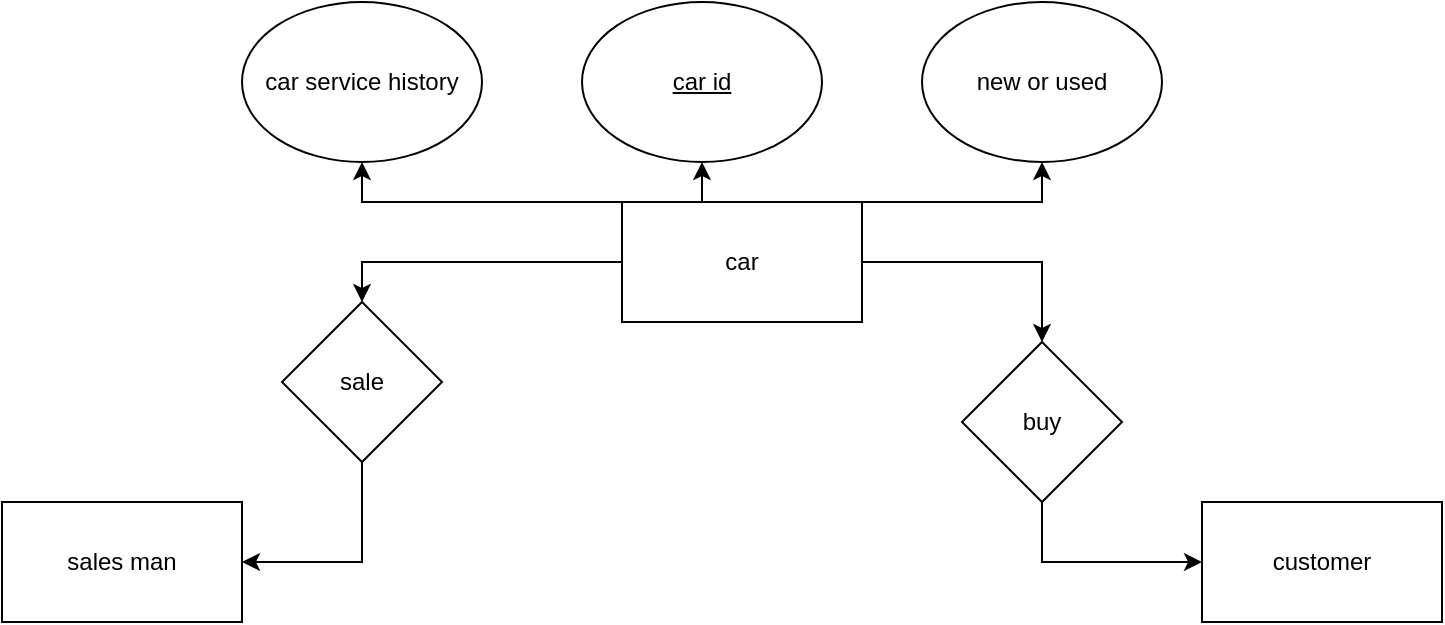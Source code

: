 <mxfile version="13.7.9" type="github">
  <diagram id="R2lEEEUBdFMjLlhIrx00" name="Page-1">
    <mxGraphModel dx="782" dy="1583" grid="1" gridSize="10" guides="1" tooltips="1" connect="1" arrows="1" fold="1" page="1" pageScale="1" pageWidth="850" pageHeight="1100" math="0" shadow="0" extFonts="Permanent Marker^https://fonts.googleapis.com/css?family=Permanent+Marker">
      <root>
        <mxCell id="0" />
        <mxCell id="1" parent="0" />
        <mxCell id="CmyvTzAQ2AaMNCMZPIMG-6" style="edgeStyle=orthogonalEdgeStyle;rounded=0;orthogonalLoop=1;jettySize=auto;html=1;exitX=0;exitY=0;exitDx=0;exitDy=0;entryX=0.5;entryY=1;entryDx=0;entryDy=0;" edge="1" parent="1" source="CmyvTzAQ2AaMNCMZPIMG-2" target="CmyvTzAQ2AaMNCMZPIMG-5">
          <mxGeometry relative="1" as="geometry">
            <Array as="points">
              <mxPoint x="220" y="90" />
            </Array>
          </mxGeometry>
        </mxCell>
        <mxCell id="CmyvTzAQ2AaMNCMZPIMG-7" style="edgeStyle=orthogonalEdgeStyle;rounded=0;orthogonalLoop=1;jettySize=auto;html=1;exitX=0.5;exitY=0;exitDx=0;exitDy=0;entryX=0.5;entryY=1;entryDx=0;entryDy=0;" edge="1" parent="1" source="CmyvTzAQ2AaMNCMZPIMG-2" target="CmyvTzAQ2AaMNCMZPIMG-4">
          <mxGeometry relative="1" as="geometry" />
        </mxCell>
        <mxCell id="CmyvTzAQ2AaMNCMZPIMG-9" style="edgeStyle=orthogonalEdgeStyle;rounded=0;orthogonalLoop=1;jettySize=auto;html=1;exitX=1;exitY=0;exitDx=0;exitDy=0;entryX=0.5;entryY=1;entryDx=0;entryDy=0;" edge="1" parent="1" source="CmyvTzAQ2AaMNCMZPIMG-2" target="CmyvTzAQ2AaMNCMZPIMG-3">
          <mxGeometry relative="1" as="geometry">
            <Array as="points">
              <mxPoint x="560" y="90" />
            </Array>
          </mxGeometry>
        </mxCell>
        <mxCell id="CmyvTzAQ2AaMNCMZPIMG-14" style="edgeStyle=orthogonalEdgeStyle;rounded=0;orthogonalLoop=1;jettySize=auto;html=1;exitX=0;exitY=0.5;exitDx=0;exitDy=0;entryX=0.5;entryY=0;entryDx=0;entryDy=0;" edge="1" parent="1" source="CmyvTzAQ2AaMNCMZPIMG-2" target="CmyvTzAQ2AaMNCMZPIMG-12">
          <mxGeometry relative="1" as="geometry" />
        </mxCell>
        <mxCell id="CmyvTzAQ2AaMNCMZPIMG-15" style="edgeStyle=orthogonalEdgeStyle;rounded=0;orthogonalLoop=1;jettySize=auto;html=1;exitX=1;exitY=0.5;exitDx=0;exitDy=0;entryX=0.5;entryY=0;entryDx=0;entryDy=0;" edge="1" parent="1" source="CmyvTzAQ2AaMNCMZPIMG-2" target="CmyvTzAQ2AaMNCMZPIMG-13">
          <mxGeometry relative="1" as="geometry" />
        </mxCell>
        <mxCell id="CmyvTzAQ2AaMNCMZPIMG-2" value="&lt;div&gt;car&lt;/div&gt;" style="rounded=0;whiteSpace=wrap;html=1;" vertex="1" parent="1">
          <mxGeometry x="350" y="90" width="120" height="60" as="geometry" />
        </mxCell>
        <mxCell id="CmyvTzAQ2AaMNCMZPIMG-3" value="&lt;div&gt;new or used&lt;/div&gt;" style="ellipse;whiteSpace=wrap;html=1;" vertex="1" parent="1">
          <mxGeometry x="500" y="-10" width="120" height="80" as="geometry" />
        </mxCell>
        <mxCell id="CmyvTzAQ2AaMNCMZPIMG-4" value="&lt;u&gt;car id&lt;/u&gt;" style="ellipse;whiteSpace=wrap;html=1;" vertex="1" parent="1">
          <mxGeometry x="330" y="-10" width="120" height="80" as="geometry" />
        </mxCell>
        <mxCell id="CmyvTzAQ2AaMNCMZPIMG-5" value="&lt;div&gt;car service history&lt;/div&gt;" style="ellipse;whiteSpace=wrap;html=1;" vertex="1" parent="1">
          <mxGeometry x="160" y="-10" width="120" height="80" as="geometry" />
        </mxCell>
        <mxCell id="CmyvTzAQ2AaMNCMZPIMG-10" value="&lt;div&gt;sales man&lt;/div&gt;" style="rounded=0;whiteSpace=wrap;html=1;" vertex="1" parent="1">
          <mxGeometry x="40" y="240" width="120" height="60" as="geometry" />
        </mxCell>
        <mxCell id="CmyvTzAQ2AaMNCMZPIMG-11" value="&lt;div&gt;customer&lt;/div&gt;" style="rounded=0;whiteSpace=wrap;html=1;" vertex="1" parent="1">
          <mxGeometry x="640" y="240" width="120" height="60" as="geometry" />
        </mxCell>
        <mxCell id="CmyvTzAQ2AaMNCMZPIMG-17" style="edgeStyle=orthogonalEdgeStyle;rounded=0;orthogonalLoop=1;jettySize=auto;html=1;exitX=0.5;exitY=1;exitDx=0;exitDy=0;entryX=1;entryY=0.5;entryDx=0;entryDy=0;" edge="1" parent="1" source="CmyvTzAQ2AaMNCMZPIMG-12" target="CmyvTzAQ2AaMNCMZPIMG-10">
          <mxGeometry relative="1" as="geometry" />
        </mxCell>
        <mxCell id="CmyvTzAQ2AaMNCMZPIMG-12" value="&lt;div&gt;sale&lt;/div&gt;" style="rhombus;whiteSpace=wrap;html=1;" vertex="1" parent="1">
          <mxGeometry x="180" y="140" width="80" height="80" as="geometry" />
        </mxCell>
        <mxCell id="CmyvTzAQ2AaMNCMZPIMG-16" style="edgeStyle=orthogonalEdgeStyle;rounded=0;orthogonalLoop=1;jettySize=auto;html=1;exitX=0.5;exitY=1;exitDx=0;exitDy=0;" edge="1" parent="1" source="CmyvTzAQ2AaMNCMZPIMG-13" target="CmyvTzAQ2AaMNCMZPIMG-11">
          <mxGeometry relative="1" as="geometry" />
        </mxCell>
        <mxCell id="CmyvTzAQ2AaMNCMZPIMG-13" value="&lt;div&gt;buy&lt;/div&gt;" style="rhombus;whiteSpace=wrap;html=1;" vertex="1" parent="1">
          <mxGeometry x="520" y="160" width="80" height="80" as="geometry" />
        </mxCell>
      </root>
    </mxGraphModel>
  </diagram>
</mxfile>
